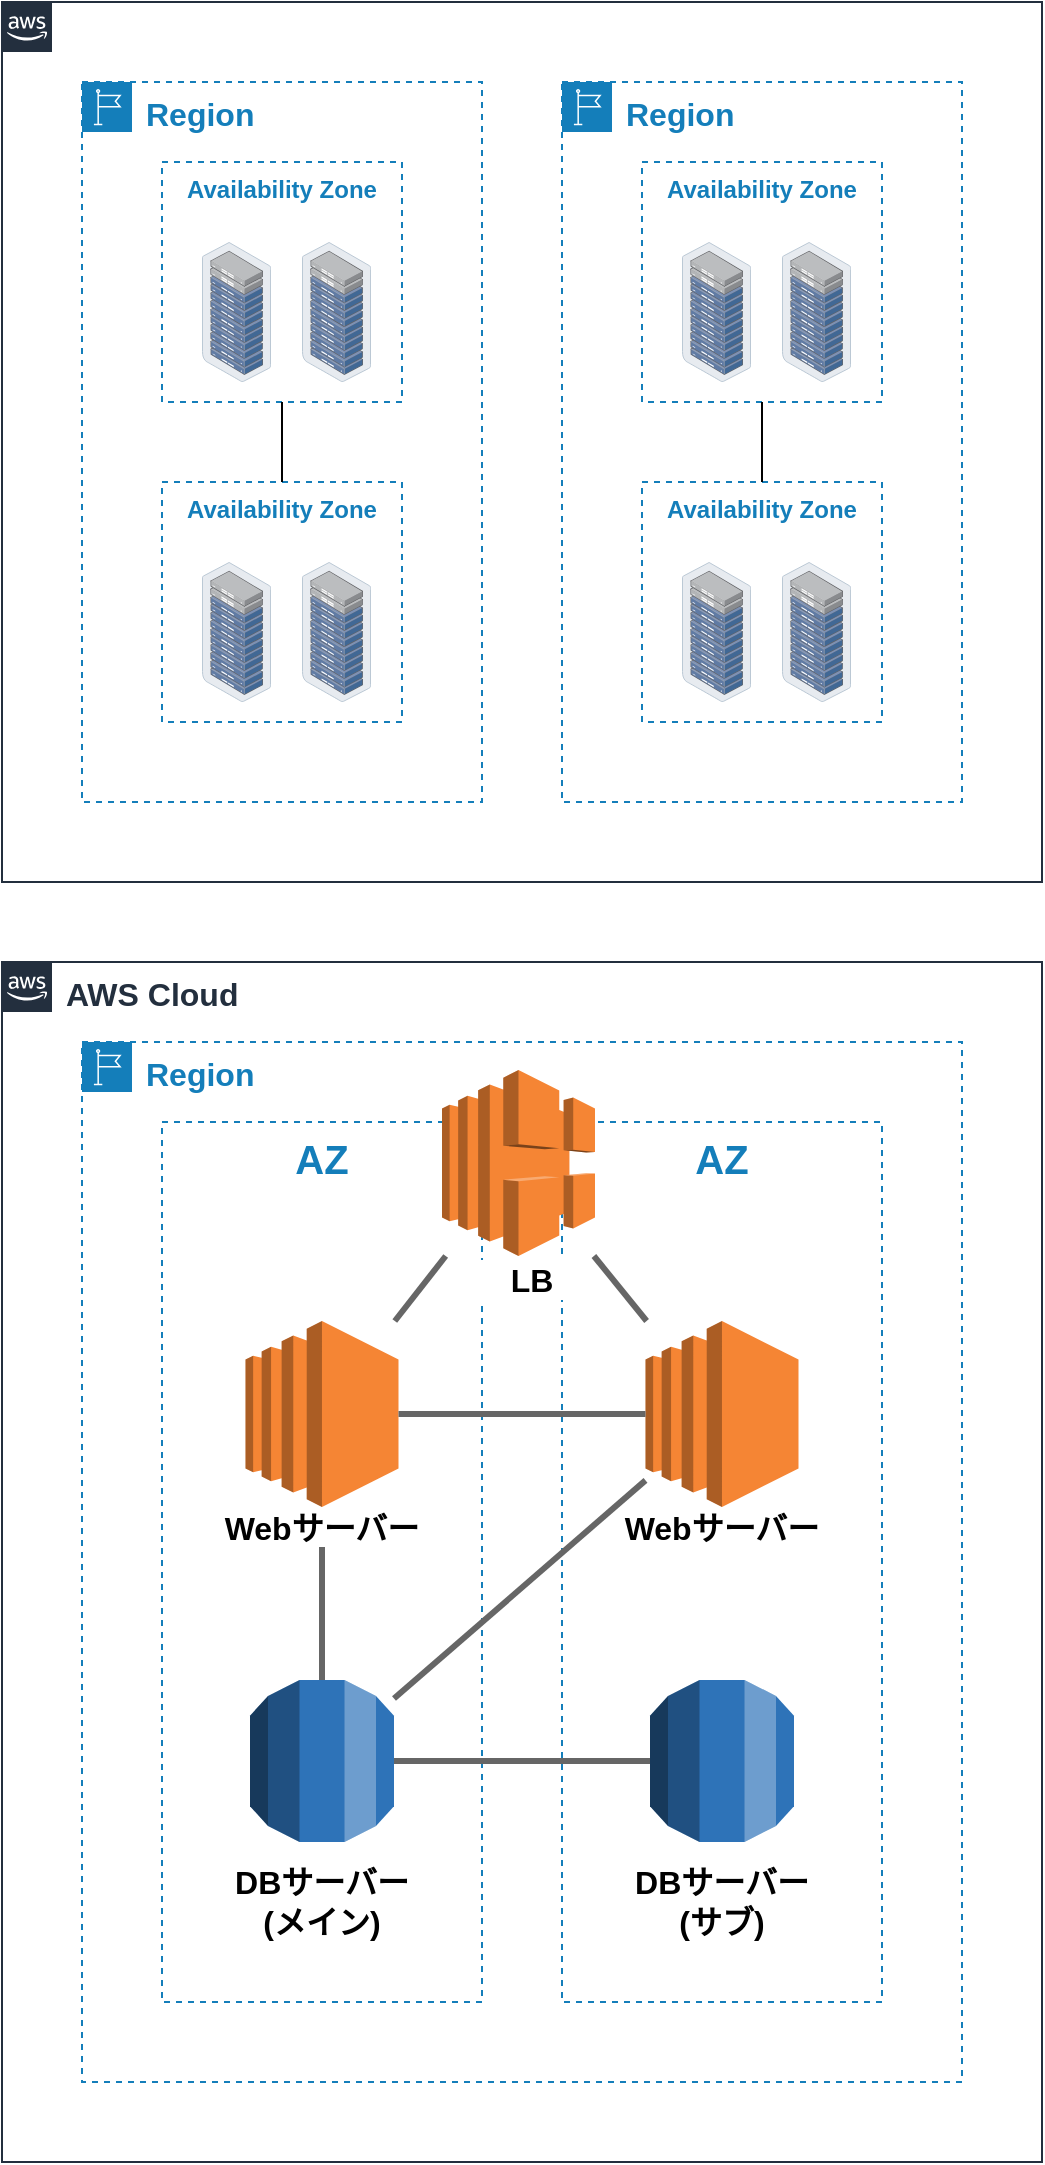 <mxfile version="14.6.13" type="device"><diagram id="fg977vu0SOv40RaIK0FT" name="ページ1"><mxGraphModel dx="1038" dy="647" grid="1" gridSize="10" guides="1" tooltips="1" connect="1" arrows="1" fold="1" page="1" pageScale="1" pageWidth="1169" pageHeight="827" math="0" shadow="0"><root><mxCell id="0"/><mxCell id="1" parent="0"/><mxCell id="tSOcyYLXBtx1C24_u3bo-2" value="" style="points=[[0,0],[0.25,0],[0.5,0],[0.75,0],[1,0],[1,0.25],[1,0.5],[1,0.75],[1,1],[0.75,1],[0.5,1],[0.25,1],[0,1],[0,0.75],[0,0.5],[0,0.25]];outlineConnect=0;gradientColor=none;html=1;whiteSpace=wrap;fontSize=12;fontStyle=0;shape=mxgraph.aws4.group;grIcon=mxgraph.aws4.group_aws_cloud_alt;strokeColor=#232F3E;fillColor=none;verticalAlign=top;align=left;spacingLeft=30;fontColor=#232F3E;dashed=0;" parent="1" vertex="1"><mxGeometry x="80" y="40" width="520" height="440" as="geometry"/></mxCell><mxCell id="tSOcyYLXBtx1C24_u3bo-3" value="&lt;b&gt;&lt;font style=&quot;font-size: 16px&quot;&gt;Region&lt;/font&gt;&lt;/b&gt;" style="points=[[0,0],[0.25,0],[0.5,0],[0.75,0],[1,0],[1,0.25],[1,0.5],[1,0.75],[1,1],[0.75,1],[0.5,1],[0.25,1],[0,1],[0,0.75],[0,0.5],[0,0.25]];outlineConnect=0;gradientColor=none;html=1;whiteSpace=wrap;fontSize=12;fontStyle=0;shape=mxgraph.aws4.group;grIcon=mxgraph.aws4.group_region;strokeColor=#147EBA;fillColor=none;verticalAlign=top;align=left;spacingLeft=30;fontColor=#147EBA;dashed=1;" parent="1" vertex="1"><mxGeometry x="120" y="80" width="200" height="360" as="geometry"/></mxCell><mxCell id="1IIaMIIolrQr2arosyLp-4" value="AZ" style="fillColor=none;strokeColor=#147EBA;dashed=1;verticalAlign=top;fontStyle=1;fontColor=#147EBA;fontSize=20;" vertex="1" parent="1"><mxGeometry x="160" y="600" width="160" height="440" as="geometry"/></mxCell><mxCell id="1IIaMIIolrQr2arosyLp-1" value="&lt;b&gt;&lt;font style=&quot;font-size: 16px&quot;&gt;AWS Cloud&lt;/font&gt;&lt;/b&gt;" style="points=[[0,0],[0.25,0],[0.5,0],[0.75,0],[1,0],[1,0.25],[1,0.5],[1,0.75],[1,1],[0.75,1],[0.5,1],[0.25,1],[0,1],[0,0.75],[0,0.5],[0,0.25]];outlineConnect=0;gradientColor=none;html=1;whiteSpace=wrap;fontSize=12;fontStyle=0;shape=mxgraph.aws4.group;grIcon=mxgraph.aws4.group_aws_cloud_alt;strokeColor=#232F3E;fillColor=none;verticalAlign=top;align=left;spacingLeft=30;fontColor=#232F3E;dashed=0;" vertex="1" parent="1"><mxGeometry x="80" y="520" width="520" height="600" as="geometry"/></mxCell><mxCell id="1IIaMIIolrQr2arosyLp-2" value="&lt;b&gt;&lt;font style=&quot;font-size: 16px&quot;&gt;Region&lt;/font&gt;&lt;/b&gt;" style="points=[[0,0],[0.25,0],[0.5,0],[0.75,0],[1,0],[1,0.25],[1,0.5],[1,0.75],[1,1],[0.75,1],[0.5,1],[0.25,1],[0,1],[0,0.75],[0,0.5],[0,0.25]];outlineConnect=0;gradientColor=none;html=1;whiteSpace=wrap;fontSize=12;fontStyle=0;shape=mxgraph.aws4.group;grIcon=mxgraph.aws4.group_region;strokeColor=#147EBA;fillColor=none;verticalAlign=top;align=left;spacingLeft=30;fontColor=#147EBA;dashed=1;" vertex="1" parent="1"><mxGeometry x="120" y="560" width="440" height="520" as="geometry"/></mxCell><mxCell id="tSOcyYLXBtx1C24_u3bo-19" value="" style="group" parent="1" vertex="1" connectable="0"><mxGeometry x="160" y="120" width="120" height="120" as="geometry"/></mxCell><mxCell id="tSOcyYLXBtx1C24_u3bo-20" value="Availability Zone" style="fillColor=none;strokeColor=#147EBA;dashed=1;verticalAlign=top;fontStyle=1;fontColor=#147EBA;" parent="tSOcyYLXBtx1C24_u3bo-19" vertex="1"><mxGeometry width="120" height="120" as="geometry"/></mxCell><mxCell id="tSOcyYLXBtx1C24_u3bo-21" value="" style="points=[];aspect=fixed;html=1;align=center;shadow=0;dashed=0;image;image=img/lib/allied_telesis/storage/Datacenter_Server_Rack_ToR.svg;" parent="tSOcyYLXBtx1C24_u3bo-19" vertex="1"><mxGeometry x="20" y="40" width="34.53" height="70" as="geometry"/></mxCell><mxCell id="tSOcyYLXBtx1C24_u3bo-22" value="" style="points=[];aspect=fixed;html=1;align=center;shadow=0;dashed=0;image;image=img/lib/allied_telesis/storage/Datacenter_Server_Rack_ToR.svg;" parent="tSOcyYLXBtx1C24_u3bo-19" vertex="1"><mxGeometry x="70" y="40" width="34.53" height="70" as="geometry"/></mxCell><mxCell id="tSOcyYLXBtx1C24_u3bo-23" value="" style="group" parent="1" vertex="1" connectable="0"><mxGeometry x="160" y="280" width="120" height="120" as="geometry"/></mxCell><mxCell id="tSOcyYLXBtx1C24_u3bo-24" value="Availability Zone" style="fillColor=none;strokeColor=#147EBA;dashed=1;verticalAlign=top;fontStyle=1;fontColor=#147EBA;" parent="tSOcyYLXBtx1C24_u3bo-23" vertex="1"><mxGeometry width="120" height="120" as="geometry"/></mxCell><mxCell id="tSOcyYLXBtx1C24_u3bo-25" value="" style="points=[];aspect=fixed;html=1;align=center;shadow=0;dashed=0;image;image=img/lib/allied_telesis/storage/Datacenter_Server_Rack_ToR.svg;" parent="tSOcyYLXBtx1C24_u3bo-23" vertex="1"><mxGeometry x="20" y="40" width="34.53" height="70" as="geometry"/></mxCell><mxCell id="tSOcyYLXBtx1C24_u3bo-26" value="" style="points=[];aspect=fixed;html=1;align=center;shadow=0;dashed=0;image;image=img/lib/allied_telesis/storage/Datacenter_Server_Rack_ToR.svg;" parent="tSOcyYLXBtx1C24_u3bo-23" vertex="1"><mxGeometry x="70" y="40" width="34.53" height="70" as="geometry"/></mxCell><mxCell id="tSOcyYLXBtx1C24_u3bo-39" value="" style="endArrow=none;html=1;exitX=0.5;exitY=1;exitDx=0;exitDy=0;entryX=0.5;entryY=0;entryDx=0;entryDy=0;" parent="1" source="tSOcyYLXBtx1C24_u3bo-20" target="tSOcyYLXBtx1C24_u3bo-24" edge="1"><mxGeometry x="-40" y="80" width="50" height="50" as="geometry"><mxPoint x="460" y="430" as="sourcePoint"/><mxPoint x="510" y="380" as="targetPoint"/></mxGeometry></mxCell><mxCell id="1IIaMIIolrQr2arosyLp-39" value="" style="outlineConnect=0;dashed=0;verticalLabelPosition=bottom;verticalAlign=top;align=center;html=1;shape=mxgraph.aws3.ec2;fillColor=#F58534;gradientColor=none;fontSize=20;" vertex="1" parent="1"><mxGeometry x="201.75" y="699.5" width="76.5" height="93" as="geometry"/></mxCell><mxCell id="1IIaMIIolrQr2arosyLp-41" value="" style="outlineConnect=0;dashed=0;verticalLabelPosition=bottom;verticalAlign=top;align=center;html=1;shape=mxgraph.aws3.rds;fillColor=#2E73B8;gradientColor=none;fontSize=20;" vertex="1" parent="1"><mxGeometry x="204" y="879" width="72" height="81" as="geometry"/></mxCell><mxCell id="1IIaMIIolrQr2arosyLp-47" value="" style="endArrow=none;html=1;fontSize=20;strokeWidth=3;strokeColor=#666666;entryX=0.5;entryY=0;entryDx=0;entryDy=0;entryPerimeter=0;exitX=0.5;exitY=1;exitDx=0;exitDy=0;exitPerimeter=0;" edge="1" parent="1" source="1IIaMIIolrQr2arosyLp-39" target="1IIaMIIolrQr2arosyLp-41"><mxGeometry width="50" height="50" relative="1" as="geometry"><mxPoint x="288.231" y="709.5" as="sourcePoint"/><mxPoint x="310.019" y="683" as="targetPoint"/></mxGeometry></mxCell><mxCell id="1IIaMIIolrQr2arosyLp-45" value="Webサーバー" style="text;html=1;strokeColor=none;align=center;verticalAlign=middle;whiteSpace=wrap;rounded=0;fontSize=16;fontStyle=1;fillColor=#ffffff;" vertex="1" parent="1"><mxGeometry x="175" y="792.5" width="130" height="20" as="geometry"/></mxCell><mxCell id="1IIaMIIolrQr2arosyLp-46" value="DBサーバー&lt;br style=&quot;font-size: 16px&quot;&gt;(メイン)" style="text;html=1;strokeColor=none;align=center;verticalAlign=middle;whiteSpace=wrap;rounded=0;fontSize=16;fontStyle=1;fillColor=#ffffff;" vertex="1" parent="1"><mxGeometry x="175" y="980" width="130" height="20" as="geometry"/></mxCell><mxCell id="1IIaMIIolrQr2arosyLp-52" value="AZ" style="fillColor=none;strokeColor=#147EBA;dashed=1;verticalAlign=top;fontStyle=1;fontColor=#147EBA;fontSize=20;" vertex="1" parent="1"><mxGeometry x="360" y="600" width="160" height="440" as="geometry"/></mxCell><mxCell id="1IIaMIIolrQr2arosyLp-53" value="" style="outlineConnect=0;dashed=0;verticalLabelPosition=bottom;verticalAlign=top;align=center;html=1;shape=mxgraph.aws3.ec2;fillColor=#F58534;gradientColor=none;fontSize=20;" vertex="1" parent="1"><mxGeometry x="401.75" y="699.5" width="76.5" height="93" as="geometry"/></mxCell><mxCell id="1IIaMIIolrQr2arosyLp-54" value="" style="outlineConnect=0;dashed=0;verticalLabelPosition=bottom;verticalAlign=top;align=center;html=1;shape=mxgraph.aws3.rds;fillColor=#2E73B8;gradientColor=none;fontSize=20;" vertex="1" parent="1"><mxGeometry x="404" y="879" width="72" height="81" as="geometry"/></mxCell><mxCell id="1IIaMIIolrQr2arosyLp-56" value="Webサーバー" style="text;html=1;strokeColor=none;align=center;verticalAlign=middle;whiteSpace=wrap;rounded=0;fontSize=16;fontStyle=1;fillColor=#ffffff;" vertex="1" parent="1"><mxGeometry x="375" y="792.5" width="130" height="20" as="geometry"/></mxCell><mxCell id="1IIaMIIolrQr2arosyLp-38" value="" style="outlineConnect=0;dashed=0;verticalLabelPosition=bottom;verticalAlign=top;align=center;html=1;shape=mxgraph.aws3.elastic_load_balancing;fillColor=#F58534;gradientColor=none;fontSize=20;" vertex="1" parent="1"><mxGeometry x="300" y="574" width="76.5" height="93" as="geometry"/></mxCell><mxCell id="1IIaMIIolrQr2arosyLp-57" value="LB" style="text;html=1;strokeColor=none;align=center;verticalAlign=middle;whiteSpace=wrap;rounded=0;fontSize=16;fontStyle=1;fillColor=#ffffff;" vertex="1" parent="1"><mxGeometry x="280" y="669" width="130" height="20" as="geometry"/></mxCell><mxCell id="1IIaMIIolrQr2arosyLp-43" value="" style="endArrow=none;html=1;fontSize=20;strokeWidth=3;strokeColor=#666666;" edge="1" parent="1" source="1IIaMIIolrQr2arosyLp-39" target="1IIaMIIolrQr2arosyLp-38"><mxGeometry width="50" height="50" relative="1" as="geometry"><mxPoint x="500" y="830" as="sourcePoint"/><mxPoint x="550" y="780" as="targetPoint"/></mxGeometry></mxCell><mxCell id="1IIaMIIolrQr2arosyLp-58" value="" style="endArrow=none;html=1;fontSize=20;strokeWidth=3;strokeColor=#666666;" edge="1" parent="1" source="1IIaMIIolrQr2arosyLp-53" target="1IIaMIIolrQr2arosyLp-38"><mxGeometry width="50" height="50" relative="1" as="geometry"><mxPoint x="288.231" y="709.5" as="sourcePoint"/><mxPoint x="310.019" y="683" as="targetPoint"/></mxGeometry></mxCell><mxCell id="1IIaMIIolrQr2arosyLp-59" value="" style="endArrow=none;html=1;fontSize=20;strokeWidth=3;strokeColor=#666666;entryX=1;entryY=0.5;entryDx=0;entryDy=0;entryPerimeter=0;exitX=0;exitY=0.5;exitDx=0;exitDy=0;exitPerimeter=0;" edge="1" parent="1" source="1IIaMIIolrQr2arosyLp-53" target="1IIaMIIolrQr2arosyLp-39"><mxGeometry width="50" height="50" relative="1" as="geometry"><mxPoint x="250" y="802.5" as="sourcePoint"/><mxPoint x="250" y="889" as="targetPoint"/></mxGeometry></mxCell><mxCell id="1IIaMIIolrQr2arosyLp-60" value="" style="endArrow=none;html=1;fontSize=20;strokeWidth=3;strokeColor=#666666;" edge="1" parent="1" source="1IIaMIIolrQr2arosyLp-53" target="1IIaMIIolrQr2arosyLp-41"><mxGeometry width="50" height="50" relative="1" as="geometry"><mxPoint x="411.75" y="756" as="sourcePoint"/><mxPoint x="288.25" y="756" as="targetPoint"/></mxGeometry></mxCell><mxCell id="1IIaMIIolrQr2arosyLp-61" value="" style="endArrow=none;html=1;fontSize=20;strokeWidth=3;strokeColor=#666666;entryX=1;entryY=0.5;entryDx=0;entryDy=0;entryPerimeter=0;exitX=0;exitY=0.5;exitDx=0;exitDy=0;exitPerimeter=0;" edge="1" parent="1" source="1IIaMIIolrQr2arosyLp-54" target="1IIaMIIolrQr2arosyLp-41"><mxGeometry width="50" height="50" relative="1" as="geometry"><mxPoint x="411.75" y="789.182" as="sourcePoint"/><mxPoint x="286" y="898.27" as="targetPoint"/></mxGeometry></mxCell><mxCell id="1IIaMIIolrQr2arosyLp-62" value="DBサーバー&lt;br style=&quot;font-size: 16px&quot;&gt;(サブ)" style="text;html=1;strokeColor=none;align=center;verticalAlign=middle;whiteSpace=wrap;rounded=0;fontSize=16;fontStyle=1;fillColor=#ffffff;" vertex="1" parent="1"><mxGeometry x="375" y="980" width="130" height="20" as="geometry"/></mxCell><mxCell id="1IIaMIIolrQr2arosyLp-63" value="&lt;b&gt;&lt;font style=&quot;font-size: 16px&quot;&gt;Region&lt;/font&gt;&lt;/b&gt;" style="points=[[0,0],[0.25,0],[0.5,0],[0.75,0],[1,0],[1,0.25],[1,0.5],[1,0.75],[1,1],[0.75,1],[0.5,1],[0.25,1],[0,1],[0,0.75],[0,0.5],[0,0.25]];outlineConnect=0;gradientColor=none;html=1;whiteSpace=wrap;fontSize=12;fontStyle=0;shape=mxgraph.aws4.group;grIcon=mxgraph.aws4.group_region;strokeColor=#147EBA;fillColor=none;verticalAlign=top;align=left;spacingLeft=30;fontColor=#147EBA;dashed=1;" vertex="1" parent="1"><mxGeometry x="360" y="80" width="200" height="360" as="geometry"/></mxCell><mxCell id="1IIaMIIolrQr2arosyLp-64" value="" style="group" vertex="1" connectable="0" parent="1"><mxGeometry x="400" y="120" width="120" height="120" as="geometry"/></mxCell><mxCell id="1IIaMIIolrQr2arosyLp-65" value="Availability Zone" style="fillColor=none;strokeColor=#147EBA;dashed=1;verticalAlign=top;fontStyle=1;fontColor=#147EBA;" vertex="1" parent="1IIaMIIolrQr2arosyLp-64"><mxGeometry width="120" height="120" as="geometry"/></mxCell><mxCell id="1IIaMIIolrQr2arosyLp-66" value="" style="points=[];aspect=fixed;html=1;align=center;shadow=0;dashed=0;image;image=img/lib/allied_telesis/storage/Datacenter_Server_Rack_ToR.svg;" vertex="1" parent="1IIaMIIolrQr2arosyLp-64"><mxGeometry x="20" y="40" width="34.53" height="70" as="geometry"/></mxCell><mxCell id="1IIaMIIolrQr2arosyLp-67" value="" style="points=[];aspect=fixed;html=1;align=center;shadow=0;dashed=0;image;image=img/lib/allied_telesis/storage/Datacenter_Server_Rack_ToR.svg;" vertex="1" parent="1IIaMIIolrQr2arosyLp-64"><mxGeometry x="70" y="40" width="34.53" height="70" as="geometry"/></mxCell><mxCell id="1IIaMIIolrQr2arosyLp-68" value="" style="group" vertex="1" connectable="0" parent="1"><mxGeometry x="400" y="280" width="120" height="120" as="geometry"/></mxCell><mxCell id="1IIaMIIolrQr2arosyLp-69" value="Availability Zone" style="fillColor=none;strokeColor=#147EBA;dashed=1;verticalAlign=top;fontStyle=1;fontColor=#147EBA;" vertex="1" parent="1IIaMIIolrQr2arosyLp-68"><mxGeometry width="120" height="120" as="geometry"/></mxCell><mxCell id="1IIaMIIolrQr2arosyLp-70" value="" style="points=[];aspect=fixed;html=1;align=center;shadow=0;dashed=0;image;image=img/lib/allied_telesis/storage/Datacenter_Server_Rack_ToR.svg;" vertex="1" parent="1IIaMIIolrQr2arosyLp-68"><mxGeometry x="20" y="40" width="34.53" height="70" as="geometry"/></mxCell><mxCell id="1IIaMIIolrQr2arosyLp-71" value="" style="points=[];aspect=fixed;html=1;align=center;shadow=0;dashed=0;image;image=img/lib/allied_telesis/storage/Datacenter_Server_Rack_ToR.svg;" vertex="1" parent="1IIaMIIolrQr2arosyLp-68"><mxGeometry x="70" y="40" width="34.53" height="70" as="geometry"/></mxCell><mxCell id="1IIaMIIolrQr2arosyLp-72" value="" style="endArrow=none;html=1;exitX=0.5;exitY=1;exitDx=0;exitDy=0;entryX=0.5;entryY=0;entryDx=0;entryDy=0;" edge="1" parent="1" source="1IIaMIIolrQr2arosyLp-65" target="1IIaMIIolrQr2arosyLp-69"><mxGeometry x="200" y="80" width="50" height="50" as="geometry"><mxPoint x="700" y="430" as="sourcePoint"/><mxPoint x="750" y="380" as="targetPoint"/></mxGeometry></mxCell></root></mxGraphModel></diagram></mxfile>